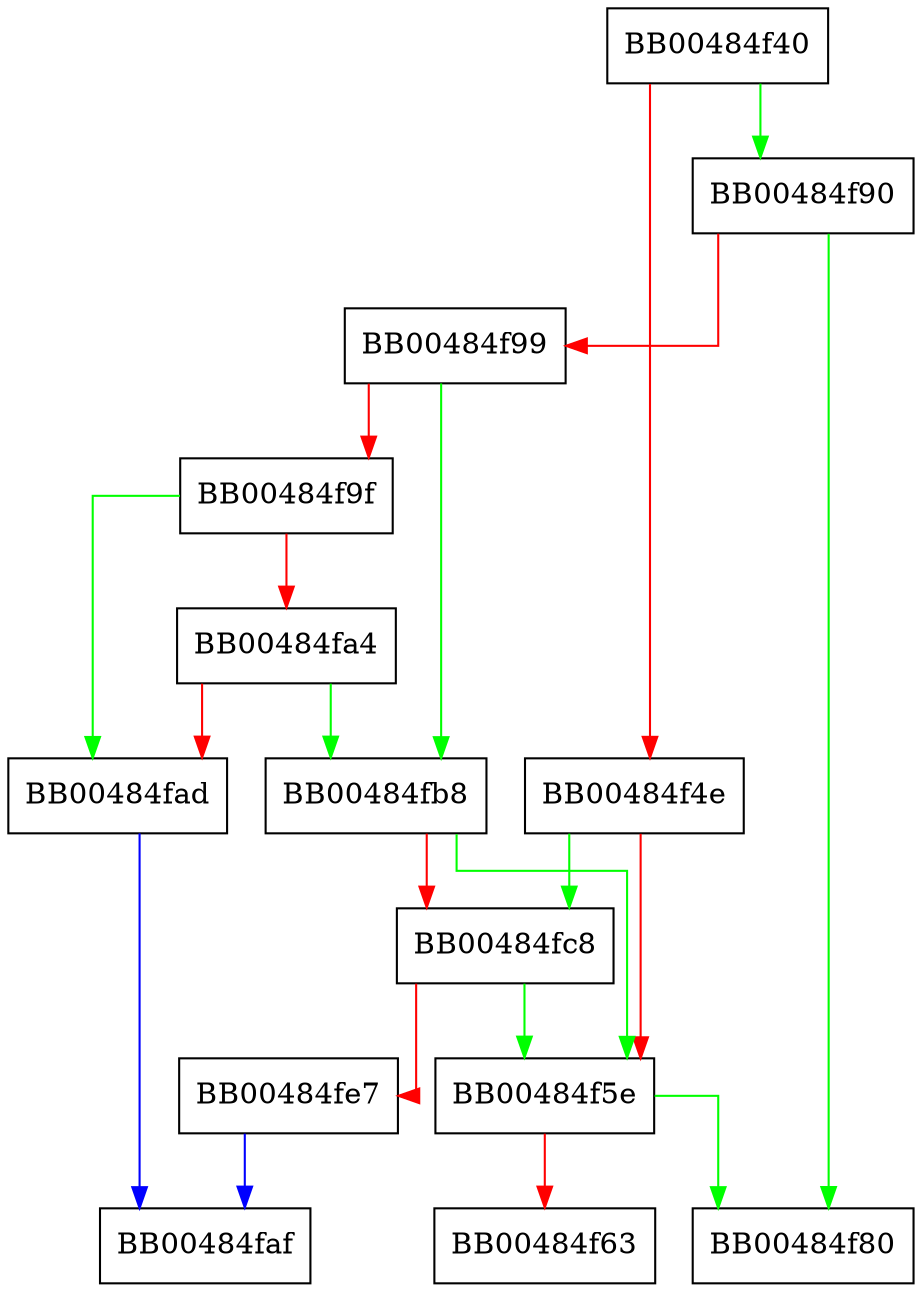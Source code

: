 digraph cmd_ChainCAPath {
  node [shape="box"];
  graph [splines=ortho];
  BB00484f40 -> BB00484f90 [color="green"];
  BB00484f40 -> BB00484f4e [color="red"];
  BB00484f4e -> BB00484fc8 [color="green"];
  BB00484f4e -> BB00484f5e [color="red"];
  BB00484f5e -> BB00484f80 [color="green"];
  BB00484f5e -> BB00484f63 [color="red"];
  BB00484f90 -> BB00484f80 [color="green"];
  BB00484f90 -> BB00484f99 [color="red"];
  BB00484f99 -> BB00484fb8 [color="green"];
  BB00484f99 -> BB00484f9f [color="red"];
  BB00484f9f -> BB00484fad [color="green"];
  BB00484f9f -> BB00484fa4 [color="red"];
  BB00484fa4 -> BB00484fb8 [color="green"];
  BB00484fa4 -> BB00484fad [color="red"];
  BB00484fad -> BB00484faf [color="blue"];
  BB00484fb8 -> BB00484f5e [color="green"];
  BB00484fb8 -> BB00484fc8 [color="red"];
  BB00484fc8 -> BB00484f5e [color="green"];
  BB00484fc8 -> BB00484fe7 [color="red"];
  BB00484fe7 -> BB00484faf [color="blue"];
}